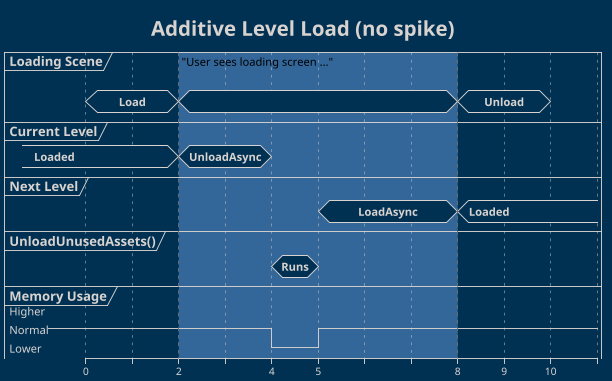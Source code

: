 ﻿@startuml
'https://plantuml.com/state-diagram

!theme blueprint
hide empty description
title Additive Level Load (no spike)
scale 612 width


concise "Loading Scene" as loading
concise "Current Level" as current
concise "Next Level" as next
concise "UnloadUnusedAssets()" as unload
robust "Memory Usage" as memory

memory has Higher
memory has Normal
memory has Lower

current is Loaded
memory is Normal

@0
loading is Load

@2
loading is ""
current is UnloadAsync

@4
current is {hidden}
unload is Runs
memory is Lower

@5
unload is {hidden}
next is LoadAsync
memory is Normal

@8
next is Loaded
loading is Unload

@9

@10
loading is {hidden}


highlight 2 to 8 #336699;line:DimGrey : "User sees loading screen ..."

@enduml
